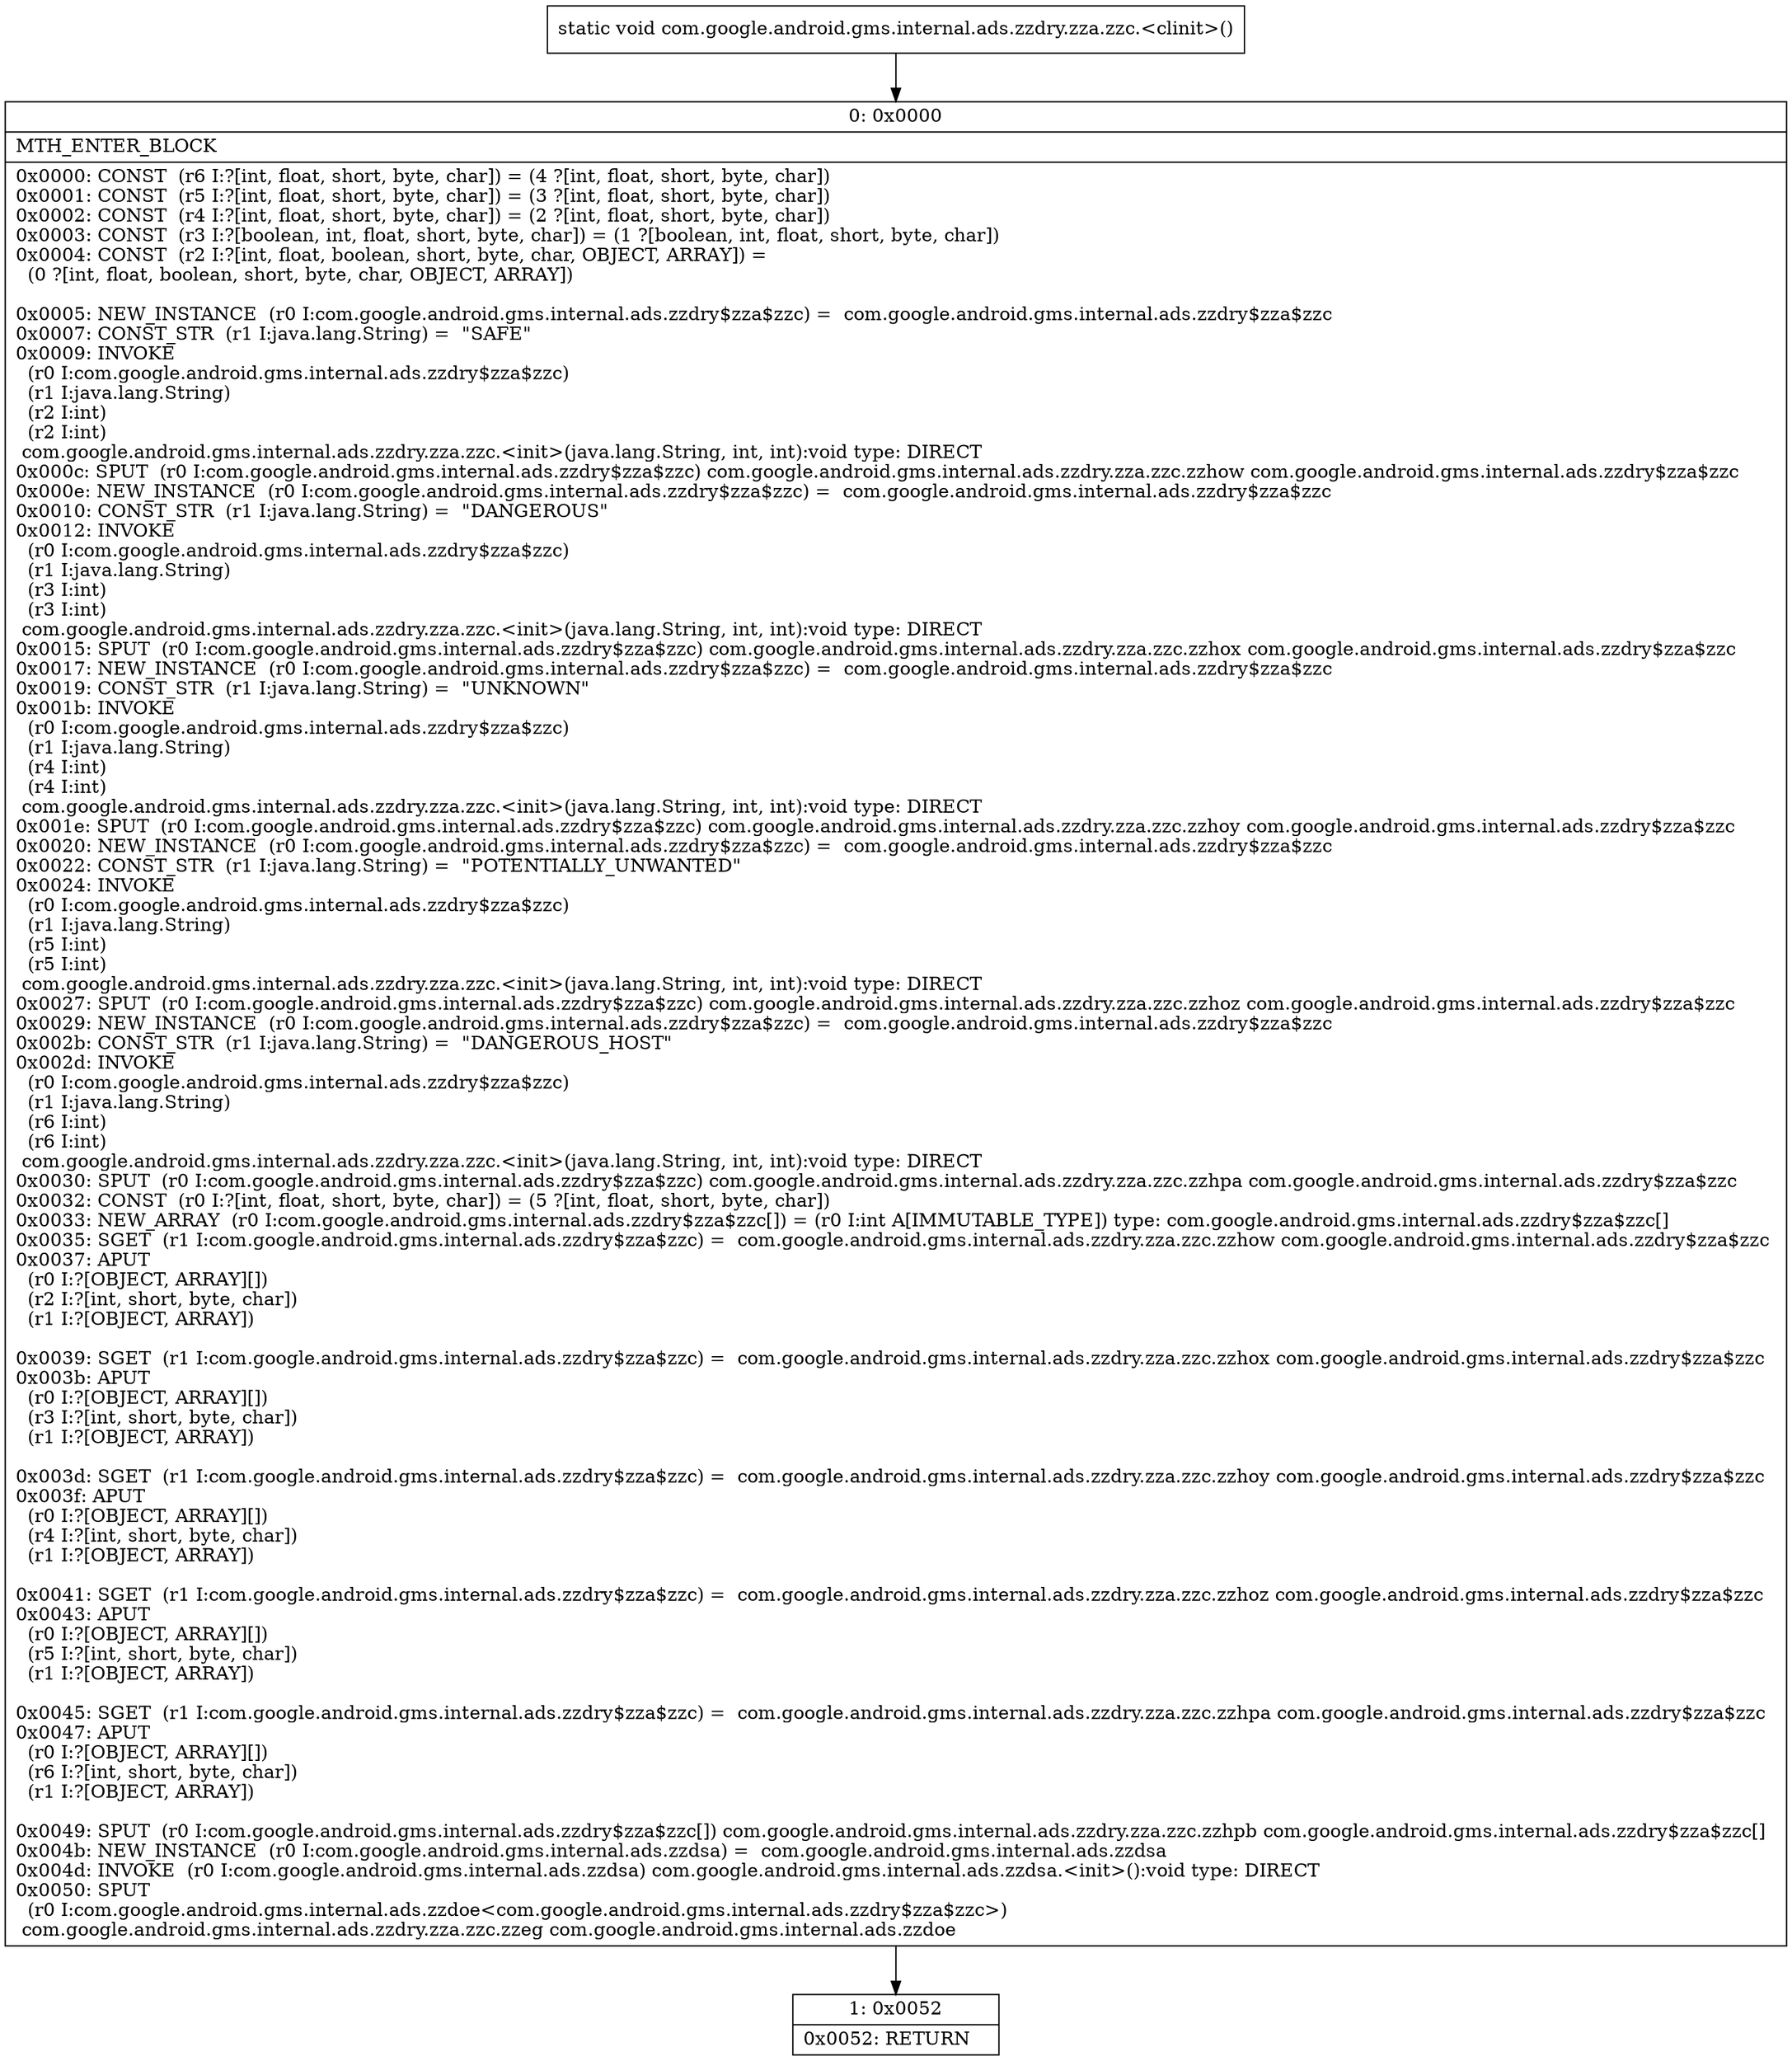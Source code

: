 digraph "CFG forcom.google.android.gms.internal.ads.zzdry.zza.zzc.\<clinit\>()V" {
Node_0 [shape=record,label="{0\:\ 0x0000|MTH_ENTER_BLOCK\l|0x0000: CONST  (r6 I:?[int, float, short, byte, char]) = (4 ?[int, float, short, byte, char]) \l0x0001: CONST  (r5 I:?[int, float, short, byte, char]) = (3 ?[int, float, short, byte, char]) \l0x0002: CONST  (r4 I:?[int, float, short, byte, char]) = (2 ?[int, float, short, byte, char]) \l0x0003: CONST  (r3 I:?[boolean, int, float, short, byte, char]) = (1 ?[boolean, int, float, short, byte, char]) \l0x0004: CONST  (r2 I:?[int, float, boolean, short, byte, char, OBJECT, ARRAY]) = \l  (0 ?[int, float, boolean, short, byte, char, OBJECT, ARRAY])\l \l0x0005: NEW_INSTANCE  (r0 I:com.google.android.gms.internal.ads.zzdry$zza$zzc) =  com.google.android.gms.internal.ads.zzdry$zza$zzc \l0x0007: CONST_STR  (r1 I:java.lang.String) =  \"SAFE\" \l0x0009: INVOKE  \l  (r0 I:com.google.android.gms.internal.ads.zzdry$zza$zzc)\l  (r1 I:java.lang.String)\l  (r2 I:int)\l  (r2 I:int)\l com.google.android.gms.internal.ads.zzdry.zza.zzc.\<init\>(java.lang.String, int, int):void type: DIRECT \l0x000c: SPUT  (r0 I:com.google.android.gms.internal.ads.zzdry$zza$zzc) com.google.android.gms.internal.ads.zzdry.zza.zzc.zzhow com.google.android.gms.internal.ads.zzdry$zza$zzc \l0x000e: NEW_INSTANCE  (r0 I:com.google.android.gms.internal.ads.zzdry$zza$zzc) =  com.google.android.gms.internal.ads.zzdry$zza$zzc \l0x0010: CONST_STR  (r1 I:java.lang.String) =  \"DANGEROUS\" \l0x0012: INVOKE  \l  (r0 I:com.google.android.gms.internal.ads.zzdry$zza$zzc)\l  (r1 I:java.lang.String)\l  (r3 I:int)\l  (r3 I:int)\l com.google.android.gms.internal.ads.zzdry.zza.zzc.\<init\>(java.lang.String, int, int):void type: DIRECT \l0x0015: SPUT  (r0 I:com.google.android.gms.internal.ads.zzdry$zza$zzc) com.google.android.gms.internal.ads.zzdry.zza.zzc.zzhox com.google.android.gms.internal.ads.zzdry$zza$zzc \l0x0017: NEW_INSTANCE  (r0 I:com.google.android.gms.internal.ads.zzdry$zza$zzc) =  com.google.android.gms.internal.ads.zzdry$zza$zzc \l0x0019: CONST_STR  (r1 I:java.lang.String) =  \"UNKNOWN\" \l0x001b: INVOKE  \l  (r0 I:com.google.android.gms.internal.ads.zzdry$zza$zzc)\l  (r1 I:java.lang.String)\l  (r4 I:int)\l  (r4 I:int)\l com.google.android.gms.internal.ads.zzdry.zza.zzc.\<init\>(java.lang.String, int, int):void type: DIRECT \l0x001e: SPUT  (r0 I:com.google.android.gms.internal.ads.zzdry$zza$zzc) com.google.android.gms.internal.ads.zzdry.zza.zzc.zzhoy com.google.android.gms.internal.ads.zzdry$zza$zzc \l0x0020: NEW_INSTANCE  (r0 I:com.google.android.gms.internal.ads.zzdry$zza$zzc) =  com.google.android.gms.internal.ads.zzdry$zza$zzc \l0x0022: CONST_STR  (r1 I:java.lang.String) =  \"POTENTIALLY_UNWANTED\" \l0x0024: INVOKE  \l  (r0 I:com.google.android.gms.internal.ads.zzdry$zza$zzc)\l  (r1 I:java.lang.String)\l  (r5 I:int)\l  (r5 I:int)\l com.google.android.gms.internal.ads.zzdry.zza.zzc.\<init\>(java.lang.String, int, int):void type: DIRECT \l0x0027: SPUT  (r0 I:com.google.android.gms.internal.ads.zzdry$zza$zzc) com.google.android.gms.internal.ads.zzdry.zza.zzc.zzhoz com.google.android.gms.internal.ads.zzdry$zza$zzc \l0x0029: NEW_INSTANCE  (r0 I:com.google.android.gms.internal.ads.zzdry$zza$zzc) =  com.google.android.gms.internal.ads.zzdry$zza$zzc \l0x002b: CONST_STR  (r1 I:java.lang.String) =  \"DANGEROUS_HOST\" \l0x002d: INVOKE  \l  (r0 I:com.google.android.gms.internal.ads.zzdry$zza$zzc)\l  (r1 I:java.lang.String)\l  (r6 I:int)\l  (r6 I:int)\l com.google.android.gms.internal.ads.zzdry.zza.zzc.\<init\>(java.lang.String, int, int):void type: DIRECT \l0x0030: SPUT  (r0 I:com.google.android.gms.internal.ads.zzdry$zza$zzc) com.google.android.gms.internal.ads.zzdry.zza.zzc.zzhpa com.google.android.gms.internal.ads.zzdry$zza$zzc \l0x0032: CONST  (r0 I:?[int, float, short, byte, char]) = (5 ?[int, float, short, byte, char]) \l0x0033: NEW_ARRAY  (r0 I:com.google.android.gms.internal.ads.zzdry$zza$zzc[]) = (r0 I:int A[IMMUTABLE_TYPE]) type: com.google.android.gms.internal.ads.zzdry$zza$zzc[] \l0x0035: SGET  (r1 I:com.google.android.gms.internal.ads.zzdry$zza$zzc) =  com.google.android.gms.internal.ads.zzdry.zza.zzc.zzhow com.google.android.gms.internal.ads.zzdry$zza$zzc \l0x0037: APUT  \l  (r0 I:?[OBJECT, ARRAY][])\l  (r2 I:?[int, short, byte, char])\l  (r1 I:?[OBJECT, ARRAY])\l \l0x0039: SGET  (r1 I:com.google.android.gms.internal.ads.zzdry$zza$zzc) =  com.google.android.gms.internal.ads.zzdry.zza.zzc.zzhox com.google.android.gms.internal.ads.zzdry$zza$zzc \l0x003b: APUT  \l  (r0 I:?[OBJECT, ARRAY][])\l  (r3 I:?[int, short, byte, char])\l  (r1 I:?[OBJECT, ARRAY])\l \l0x003d: SGET  (r1 I:com.google.android.gms.internal.ads.zzdry$zza$zzc) =  com.google.android.gms.internal.ads.zzdry.zza.zzc.zzhoy com.google.android.gms.internal.ads.zzdry$zza$zzc \l0x003f: APUT  \l  (r0 I:?[OBJECT, ARRAY][])\l  (r4 I:?[int, short, byte, char])\l  (r1 I:?[OBJECT, ARRAY])\l \l0x0041: SGET  (r1 I:com.google.android.gms.internal.ads.zzdry$zza$zzc) =  com.google.android.gms.internal.ads.zzdry.zza.zzc.zzhoz com.google.android.gms.internal.ads.zzdry$zza$zzc \l0x0043: APUT  \l  (r0 I:?[OBJECT, ARRAY][])\l  (r5 I:?[int, short, byte, char])\l  (r1 I:?[OBJECT, ARRAY])\l \l0x0045: SGET  (r1 I:com.google.android.gms.internal.ads.zzdry$zza$zzc) =  com.google.android.gms.internal.ads.zzdry.zza.zzc.zzhpa com.google.android.gms.internal.ads.zzdry$zza$zzc \l0x0047: APUT  \l  (r0 I:?[OBJECT, ARRAY][])\l  (r6 I:?[int, short, byte, char])\l  (r1 I:?[OBJECT, ARRAY])\l \l0x0049: SPUT  (r0 I:com.google.android.gms.internal.ads.zzdry$zza$zzc[]) com.google.android.gms.internal.ads.zzdry.zza.zzc.zzhpb com.google.android.gms.internal.ads.zzdry$zza$zzc[] \l0x004b: NEW_INSTANCE  (r0 I:com.google.android.gms.internal.ads.zzdsa) =  com.google.android.gms.internal.ads.zzdsa \l0x004d: INVOKE  (r0 I:com.google.android.gms.internal.ads.zzdsa) com.google.android.gms.internal.ads.zzdsa.\<init\>():void type: DIRECT \l0x0050: SPUT  \l  (r0 I:com.google.android.gms.internal.ads.zzdoe\<com.google.android.gms.internal.ads.zzdry$zza$zzc\>)\l com.google.android.gms.internal.ads.zzdry.zza.zzc.zzeg com.google.android.gms.internal.ads.zzdoe \l}"];
Node_1 [shape=record,label="{1\:\ 0x0052|0x0052: RETURN   \l}"];
MethodNode[shape=record,label="{static void com.google.android.gms.internal.ads.zzdry.zza.zzc.\<clinit\>() }"];
MethodNode -> Node_0;
Node_0 -> Node_1;
}

